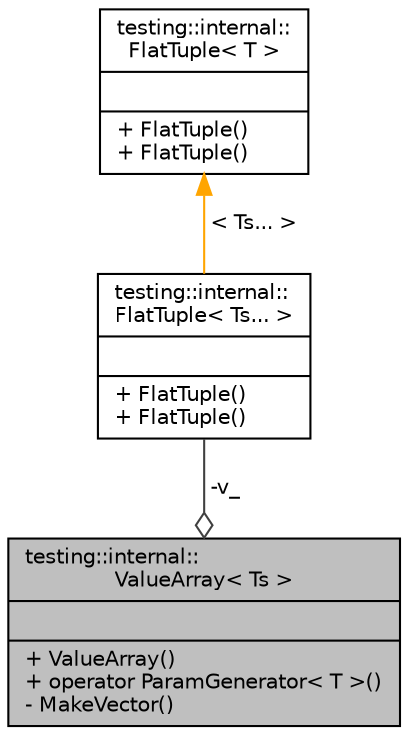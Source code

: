 digraph "testing::internal::ValueArray&lt; Ts &gt;"
{
 // INTERACTIVE_SVG=YES
 // LATEX_PDF_SIZE
  edge [fontname="Helvetica",fontsize="10",labelfontname="Helvetica",labelfontsize="10"];
  node [fontname="Helvetica",fontsize="10",shape=record];
  Node1 [label="{testing::internal::\lValueArray\< Ts \>\n||+ ValueArray()\l+ operator ParamGenerator\< T \>()\l- MakeVector()\l}",height=0.2,width=0.4,color="black", fillcolor="grey75", style="filled", fontcolor="black",tooltip=" "];
  Node2 -> Node1 [color="grey25",fontsize="10",style="solid",label=" -v_" ,arrowhead="odiamond",fontname="Helvetica"];
  Node2 [label="{testing::internal::\lFlatTuple\< Ts... \>\n||+ FlatTuple()\l+ FlatTuple()\l}",height=0.2,width=0.4,color="black", fillcolor="white", style="filled",URL="$d8/d7b/classtesting_1_1internal_1_1_flat_tuple.html",tooltip=" "];
  Node3 -> Node2 [dir="back",color="orange",fontsize="10",style="solid",label=" \< Ts... \>" ,fontname="Helvetica"];
  Node3 [label="{testing::internal::\lFlatTuple\< T \>\n||+ FlatTuple()\l+ FlatTuple()\l}",height=0.2,width=0.4,color="black", fillcolor="white", style="filled",URL="$d8/d7b/classtesting_1_1internal_1_1_flat_tuple.html",tooltip=" "];
}
